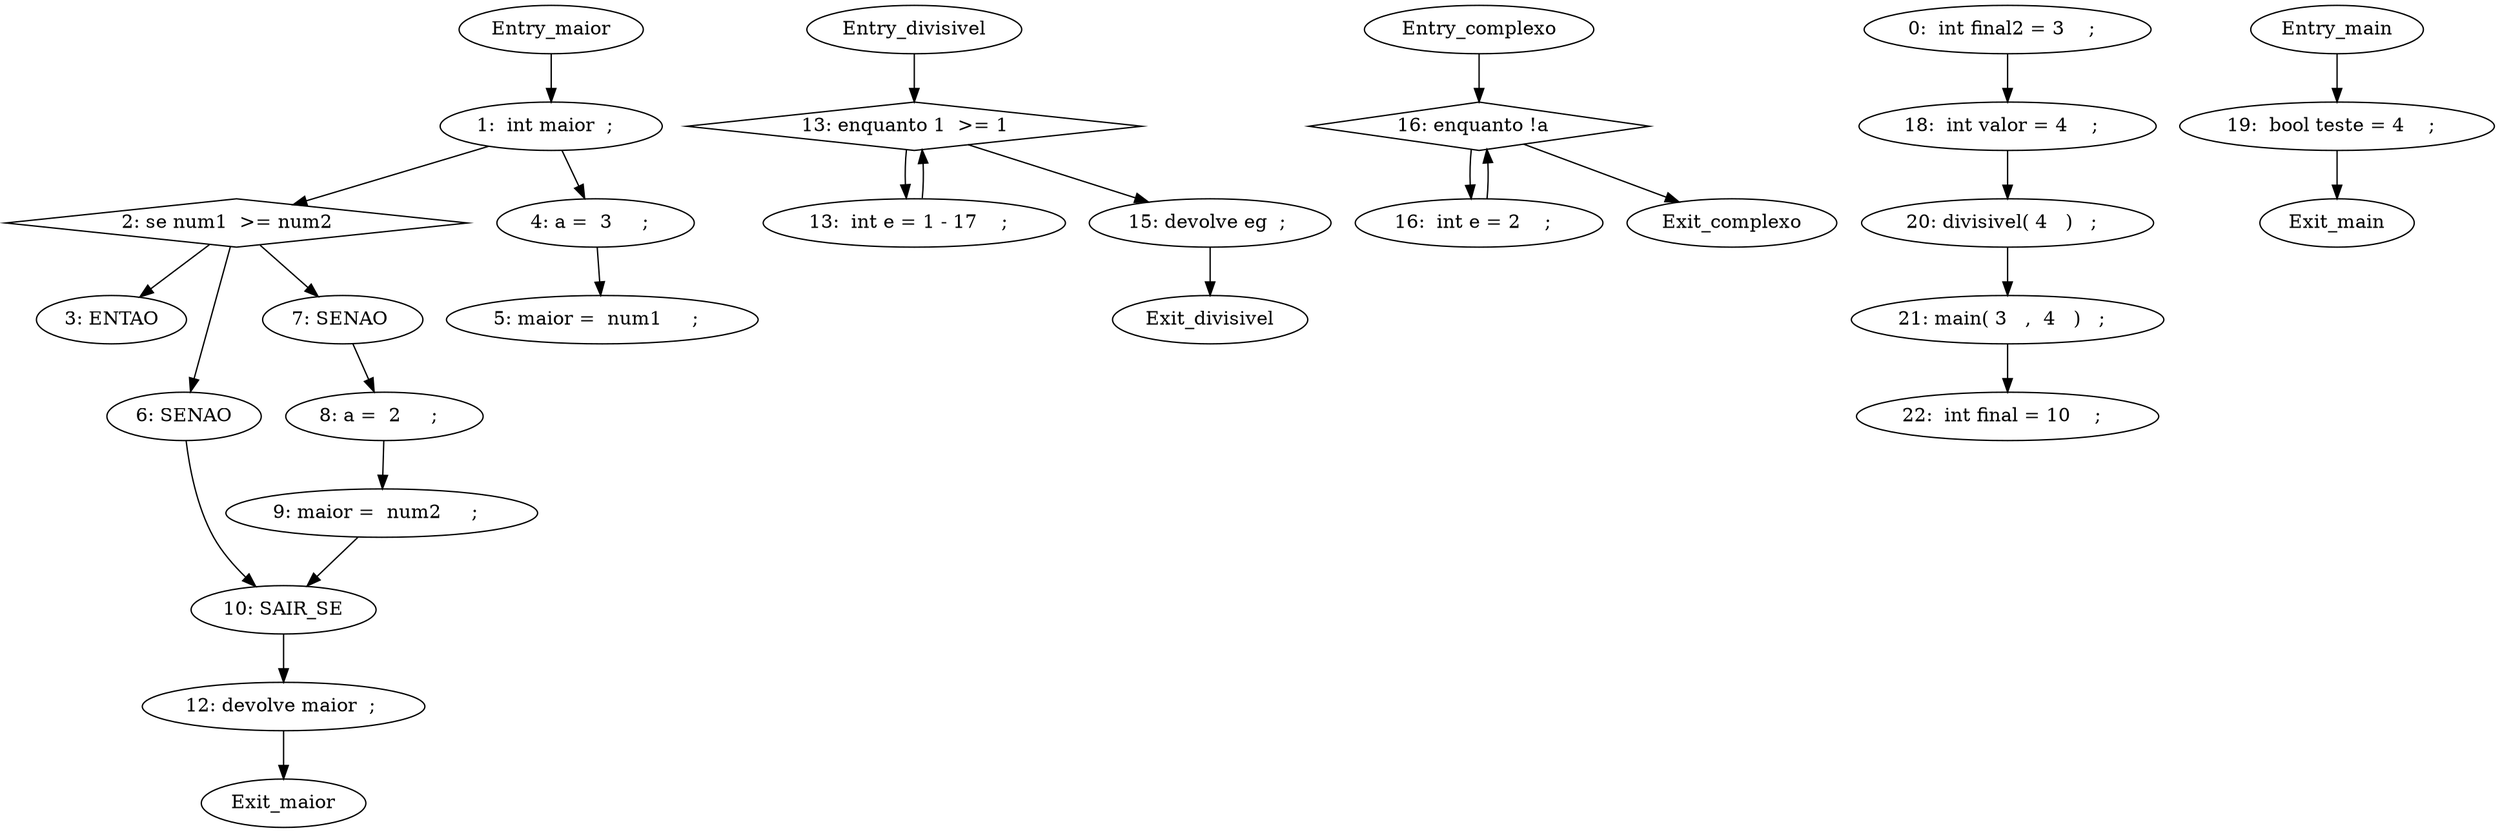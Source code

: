 digraph G {
"Entry_maior" -> "1:  int maior  ;  "
"1:  int maior  ;  " -> "2: se num1  >= num2   "
"2: se num1  >= num2   " -> "3: ENTAO"
"2: se num1  >= num2   " [shape=diamond]
"1:  int maior  ;  " -> "4: a =  3     ;  "
"4: a =  3     ;  " -> "5: maior =  num1     ;  "
"2: se num1  >= num2   " -> "6: SENAO"
"2: se num1  >= num2   " -> "7: SENAO "
"7: SENAO " -> "8: a =  2     ;  "
"8: a =  2     ;  " -> "9: maior =  num2     ;  "
"9: maior =  num2     ;  " -> "10: SAIR_SE"
"6: SENAO" -> "10: SAIR_SE"
"10: SAIR_SE" -> "12: devolve maior  ; "
"12: devolve maior  ; " -> "Exit_maior"
"Entry_divisivel" -> "13: enquanto 1  >= 1   "
"13: enquanto 1  >= 1   " [shape=diamond]
"13: enquanto 1  >= 1   " -> "13:  int e = 1 - 17    ;  "
"13:  int e = 1 - 17    ;  " -> "13: enquanto 1  >= 1   "
"13: enquanto 1  >= 1   " -> "15: devolve eg  ; "
"15: devolve eg  ; " -> "Exit_divisivel"
"Entry_complexo" -> "16: enquanto !a  "
"16: enquanto !a  " [shape=diamond]
"16: enquanto !a  " -> "16:  int e = 2    ;  "
"16:  int e = 2    ;  " -> "16: enquanto !a  "
"16: enquanto !a  " -> Exit_complexo
"0:  int final2 = 3    ;  " -> "18:  int valor = 4    ;  "
"Entry_main" -> "19:  bool teste = 4    ;  "
"19:  bool teste = 4    ;  " -> Exit_main
"18:  int valor = 4    ;  " -> "20: divisivel( 4   )   ;  "
"20: divisivel( 4   )   ;  " -> "21: main( 3   ,  4   )   ;  "
"21: main( 3   ,  4   )   ;  " -> "22:  int final = 10    ;  "
}
